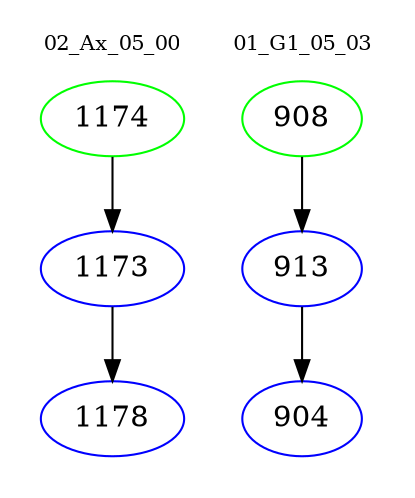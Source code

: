 digraph{
subgraph cluster_0 {
color = white
label = "02_Ax_05_00";
fontsize=10;
T0_1174 [label="1174", color="green"]
T0_1174 -> T0_1173 [color="black"]
T0_1173 [label="1173", color="blue"]
T0_1173 -> T0_1178 [color="black"]
T0_1178 [label="1178", color="blue"]
}
subgraph cluster_1 {
color = white
label = "01_G1_05_03";
fontsize=10;
T1_908 [label="908", color="green"]
T1_908 -> T1_913 [color="black"]
T1_913 [label="913", color="blue"]
T1_913 -> T1_904 [color="black"]
T1_904 [label="904", color="blue"]
}
}
